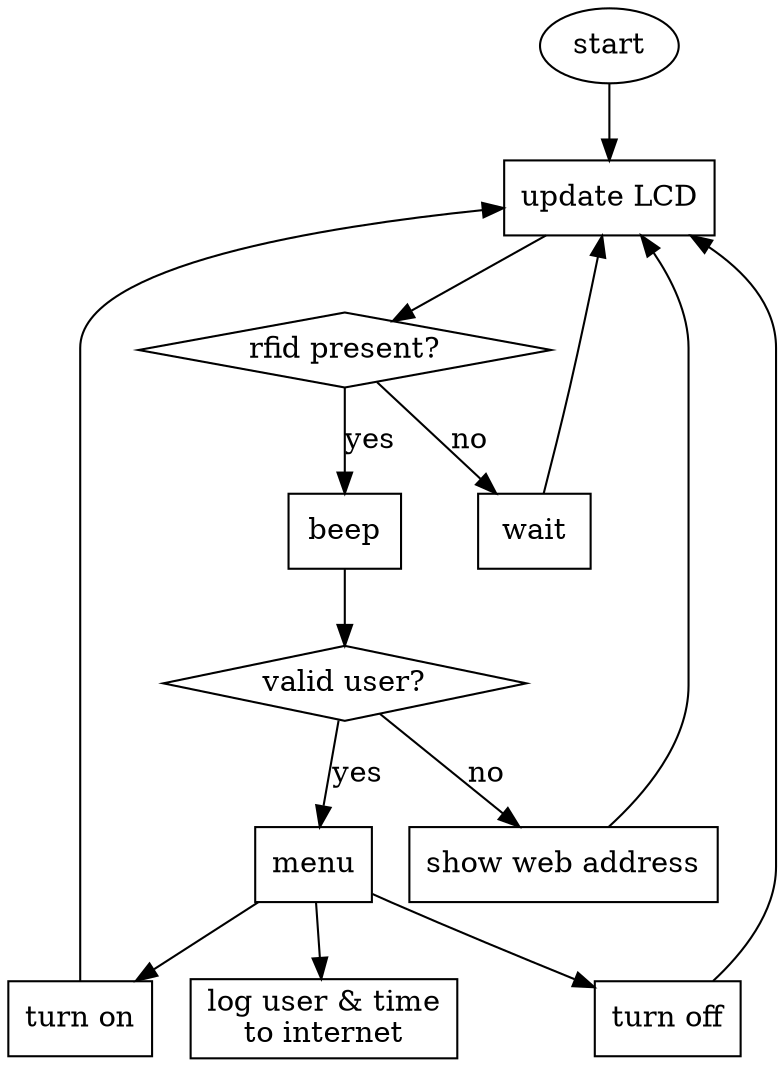 strict digraph G {
    start;
    lcd[shape=box];
    check_rfid[shape=diamond];
    beep[shape=box];
    wait[shape=box];
    check_user[shape=diamond];
    turn_on[shape=box];
    turn_off[shape=box];
    bad_user[shape=box];
    log[shape=box];
    menu[shape=box];

    start -> lcd;
    
    lcd -> check_rfid;
    lcd[label="update LCD"];

    check_rfid -> beep[label="yes"];
    beep -> check_user;
    check_rfid -> wait[label="no"];
    check_rfid[label="rfid present?"];
    wait -> lcd;

    check_user -> menu[label="yes"]
    check_user[label="valid user?"];
    check_user -> bad_user[label="no"];

    menu -> turn_on;
    menu -> turn_off;
    menu -> log;
   
    log[label="log user & time\nto internet"];

    bad_user[label="show web address"];
    bad_user -> lcd;
    turn_off[label="turn off"];
    turn_on[label="turn on"];

    turn_on -> lcd;
    turn_off -> lcd;

}
